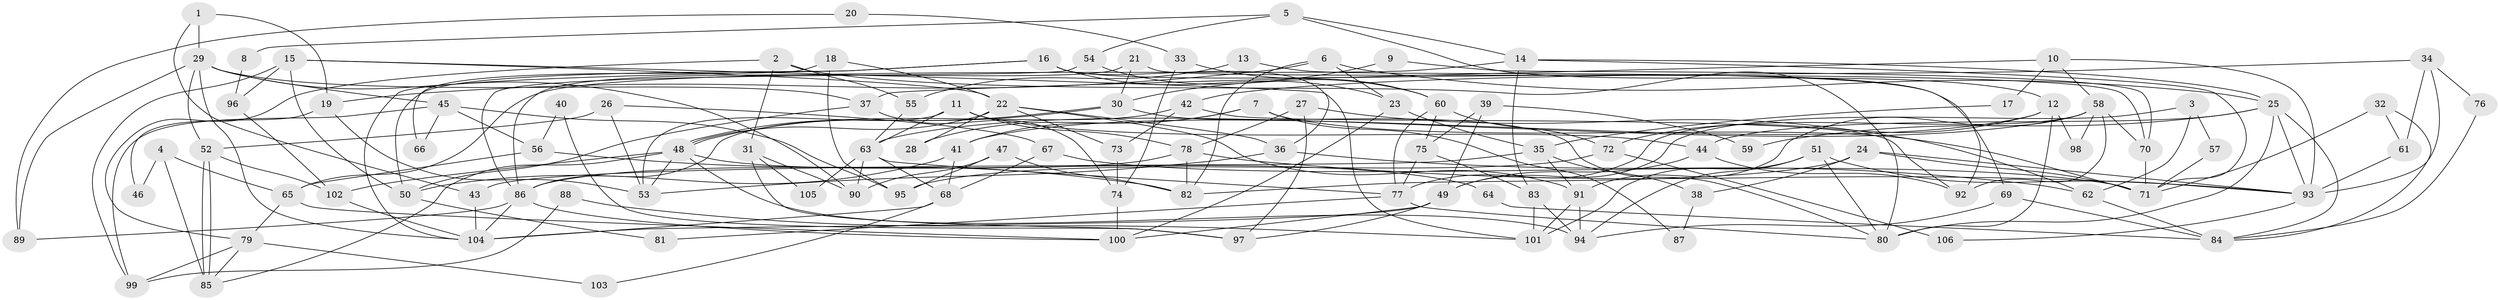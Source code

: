 // Generated by graph-tools (version 1.1) at 2025/15/03/09/25 04:15:08]
// undirected, 106 vertices, 212 edges
graph export_dot {
graph [start="1"]
  node [color=gray90,style=filled];
  1;
  2;
  3;
  4;
  5;
  6;
  7;
  8;
  9;
  10;
  11;
  12;
  13;
  14;
  15;
  16;
  17;
  18;
  19;
  20;
  21;
  22;
  23;
  24;
  25;
  26;
  27;
  28;
  29;
  30;
  31;
  32;
  33;
  34;
  35;
  36;
  37;
  38;
  39;
  40;
  41;
  42;
  43;
  44;
  45;
  46;
  47;
  48;
  49;
  50;
  51;
  52;
  53;
  54;
  55;
  56;
  57;
  58;
  59;
  60;
  61;
  62;
  63;
  64;
  65;
  66;
  67;
  68;
  69;
  70;
  71;
  72;
  73;
  74;
  75;
  76;
  77;
  78;
  79;
  80;
  81;
  82;
  83;
  84;
  85;
  86;
  87;
  88;
  89;
  90;
  91;
  92;
  93;
  94;
  95;
  96;
  97;
  98;
  99;
  100;
  101;
  102;
  103;
  104;
  105;
  106;
  1 -- 19;
  1 -- 29;
  1 -- 43;
  2 -- 80;
  2 -- 79;
  2 -- 31;
  2 -- 55;
  3 -- 49;
  3 -- 62;
  3 -- 57;
  4 -- 65;
  4 -- 85;
  4 -- 46;
  5 -- 14;
  5 -- 12;
  5 -- 8;
  5 -- 54;
  6 -- 82;
  6 -- 25;
  6 -- 19;
  6 -- 23;
  7 -- 41;
  7 -- 71;
  7 -- 28;
  7 -- 87;
  8 -- 96;
  9 -- 70;
  9 -- 30;
  10 -- 58;
  10 -- 93;
  10 -- 17;
  10 -- 37;
  11 -- 63;
  11 -- 78;
  11 -- 44;
  11 -- 53;
  12 -- 41;
  12 -- 80;
  12 -- 72;
  12 -- 98;
  13 -- 92;
  13 -- 55;
  14 -- 83;
  14 -- 25;
  14 -- 65;
  14 -- 71;
  15 -- 22;
  15 -- 50;
  15 -- 96;
  15 -- 99;
  15 -- 101;
  16 -- 69;
  16 -- 23;
  16 -- 36;
  16 -- 50;
  16 -- 104;
  17 -- 35;
  18 -- 22;
  18 -- 95;
  18 -- 66;
  19 -- 53;
  19 -- 46;
  20 -- 33;
  20 -- 89;
  21 -- 30;
  21 -- 86;
  21 -- 70;
  22 -- 91;
  22 -- 36;
  22 -- 28;
  22 -- 48;
  22 -- 73;
  23 -- 100;
  23 -- 35;
  24 -- 93;
  24 -- 71;
  24 -- 38;
  24 -- 82;
  25 -- 93;
  25 -- 44;
  25 -- 59;
  25 -- 80;
  25 -- 84;
  26 -- 53;
  26 -- 52;
  26 -- 67;
  27 -- 97;
  27 -- 62;
  27 -- 78;
  29 -- 52;
  29 -- 90;
  29 -- 37;
  29 -- 45;
  29 -- 89;
  29 -- 104;
  30 -- 80;
  30 -- 48;
  30 -- 48;
  31 -- 90;
  31 -- 97;
  31 -- 105;
  32 -- 71;
  32 -- 61;
  32 -- 84;
  33 -- 60;
  33 -- 74;
  34 -- 42;
  34 -- 93;
  34 -- 61;
  34 -- 76;
  35 -- 43;
  35 -- 38;
  35 -- 91;
  36 -- 53;
  36 -- 62;
  37 -- 50;
  37 -- 74;
  38 -- 87;
  39 -- 75;
  39 -- 49;
  39 -- 59;
  40 -- 56;
  40 -- 97;
  41 -- 68;
  41 -- 50;
  42 -- 73;
  42 -- 92;
  42 -- 86;
  43 -- 104;
  44 -- 49;
  44 -- 92;
  45 -- 99;
  45 -- 56;
  45 -- 66;
  45 -- 95;
  47 -- 95;
  47 -- 82;
  47 -- 90;
  48 -- 53;
  48 -- 64;
  48 -- 85;
  48 -- 94;
  48 -- 102;
  49 -- 104;
  49 -- 100;
  49 -- 97;
  50 -- 81;
  51 -- 101;
  51 -- 94;
  51 -- 80;
  51 -- 93;
  52 -- 102;
  52 -- 85;
  52 -- 85;
  54 -- 86;
  54 -- 60;
  55 -- 63;
  56 -- 82;
  56 -- 65;
  57 -- 71;
  58 -- 63;
  58 -- 91;
  58 -- 70;
  58 -- 77;
  58 -- 92;
  58 -- 98;
  60 -- 77;
  60 -- 72;
  60 -- 75;
  61 -- 93;
  62 -- 84;
  63 -- 77;
  63 -- 68;
  63 -- 90;
  63 -- 105;
  64 -- 84;
  65 -- 79;
  65 -- 100;
  67 -- 71;
  67 -- 68;
  68 -- 104;
  68 -- 103;
  69 -- 94;
  69 -- 84;
  70 -- 71;
  72 -- 95;
  72 -- 106;
  73 -- 74;
  74 -- 100;
  75 -- 77;
  75 -- 83;
  76 -- 84;
  77 -- 80;
  77 -- 81;
  78 -- 86;
  78 -- 82;
  78 -- 93;
  79 -- 85;
  79 -- 99;
  79 -- 103;
  83 -- 94;
  83 -- 101;
  86 -- 104;
  86 -- 89;
  86 -- 100;
  88 -- 99;
  88 -- 101;
  91 -- 101;
  91 -- 94;
  93 -- 106;
  96 -- 102;
  102 -- 104;
}

